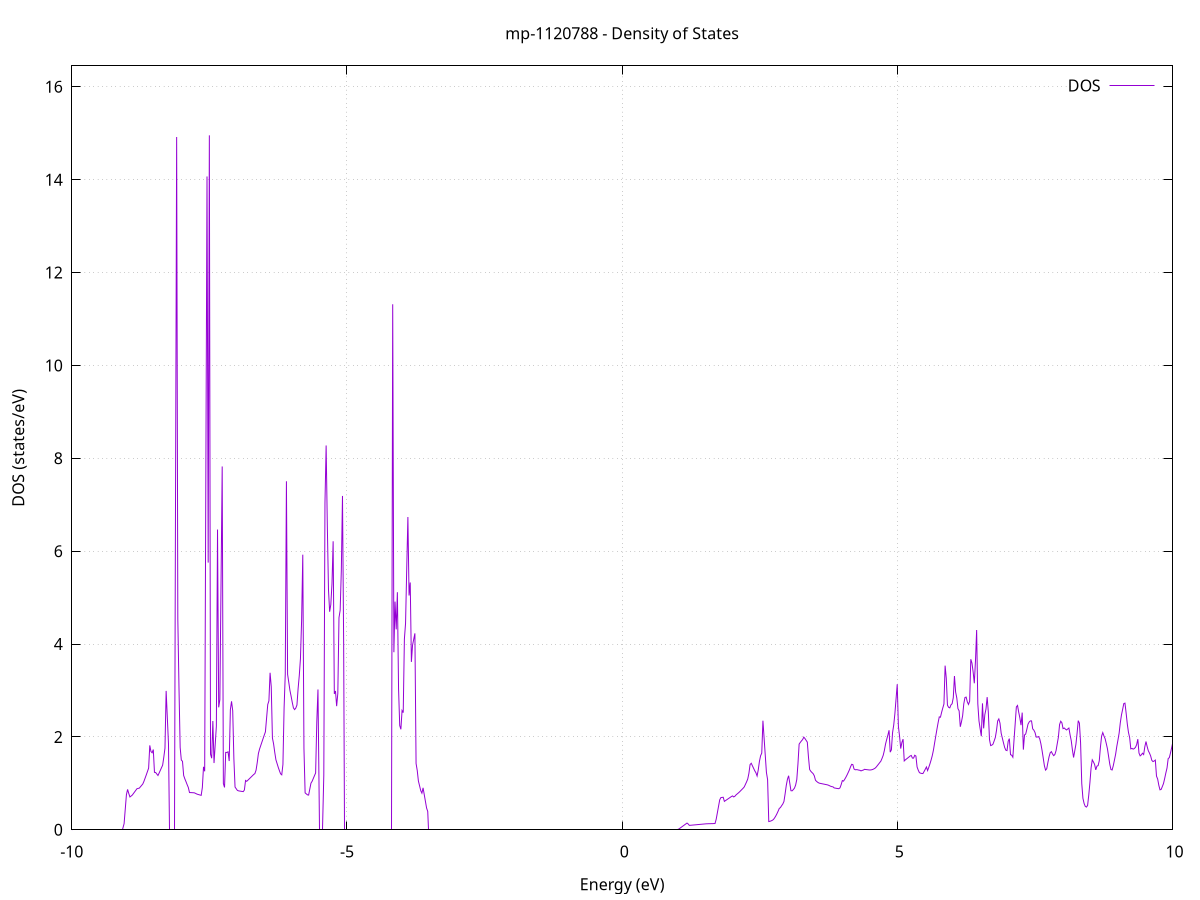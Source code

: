 set title 'mp-1120788 - Density of States'
set xlabel 'Energy (eV)'
set ylabel 'DOS (states/eV)'
set grid
set xrange [-10:10]
set yrange [0:16.450]
set xzeroaxis lt -1
set terminal png size 800,600
set output 'mp-1120788_dos_gnuplot.png'
plot '-' using 1:2 with lines title 'DOS'
-21.081600 0.000000
-21.060400 0.000000
-21.039200 0.000000
-21.018000 0.000000
-20.996800 0.000000
-20.975500 0.000000
-20.954300 0.000000
-20.933100 0.000000
-20.911900 0.000000
-20.890700 0.000000
-20.869400 0.000000
-20.848200 0.000000
-20.827000 0.000000
-20.805800 0.000000
-20.784600 0.000000
-20.763300 0.000000
-20.742100 0.000000
-20.720900 0.000000
-20.699700 0.000000
-20.678400 0.000000
-20.657200 0.000000
-20.636000 0.000000
-20.614800 0.000000
-20.593600 0.000000
-20.572300 0.000000
-20.551100 0.000000
-20.529900 0.000000
-20.508700 0.000000
-20.487500 0.000000
-20.466200 0.000000
-20.445000 0.000000
-20.423800 0.000000
-20.402600 0.000000
-20.381400 0.000000
-20.360100 0.000000
-20.338900 0.000000
-20.317700 0.000000
-20.296500 0.000000
-20.275300 0.000000
-20.254000 0.000000
-20.232800 0.000000
-20.211600 0.000000
-20.190400 0.000000
-20.169200 0.000000
-20.147900 0.000000
-20.126700 0.000000
-20.105500 0.000000
-20.084300 0.000000
-20.063100 0.000000
-20.041800 0.000000
-20.020600 0.000000
-19.999400 0.000000
-19.978200 0.000000
-19.957000 0.000000
-19.935700 0.000000
-19.914500 0.000000
-19.893300 0.000000
-19.872100 0.000000
-19.850800 0.000000
-19.829600 0.000000
-19.808400 0.000000
-19.787200 0.000000
-19.766000 0.000000
-19.744700 0.000000
-19.723500 0.000000
-19.702300 0.000000
-19.681100 0.000000
-19.659900 0.000000
-19.638600 0.000000
-19.617400 0.000000
-19.596200 0.000000
-19.575000 0.000000
-19.553800 0.000000
-19.532500 0.000000
-19.511300 0.000000
-19.490100 0.000000
-19.468900 0.000000
-19.447700 0.000000
-19.426400 0.000000
-19.405200 0.000000
-19.384000 0.000000
-19.362800 0.000000
-19.341600 0.000000
-19.320300 0.000000
-19.299100 0.000000
-19.277900 0.000000
-19.256700 0.000000
-19.235500 0.000000
-19.214200 0.000000
-19.193000 0.000000
-19.171800 0.000000
-19.150600 0.052800
-19.129400 0.634700
-19.108100 0.499700
-19.086900 0.553300
-19.065700 0.606900
-19.044500 0.614600
-19.023300 0.568400
-19.002000 0.590300
-18.980800 0.613700
-18.959600 0.637100
-18.938400 0.660500
-18.917100 0.644500
-18.895900 0.653300
-18.874700 0.662300
-18.853500 0.679500
-18.832300 0.696700
-18.811000 0.713800
-18.789800 0.729900
-18.768600 0.742500
-18.747400 0.760300
-18.726200 0.778100
-18.704900 0.795900
-18.683700 0.814100
-18.662500 0.832500
-18.641300 0.850900
-18.620100 0.892400
-18.598800 0.928400
-18.577600 0.961200
-18.556400 0.991300
-18.535200 1.021400
-18.514000 1.051400
-18.492700 1.081500
-18.471500 1.138800
-18.450300 1.246900
-18.429100 1.325100
-18.407900 1.406900
-18.386600 1.491400
-18.365400 1.575900
-18.344200 1.711400
-18.323000 2.967300
-18.301800 4.271000
-18.280500 3.860800
-18.259300 3.484400
-18.238100 4.563500
-18.216900 3.670700
-18.195700 3.838500
-18.174400 3.695200
-18.153200 14.939800
-18.132000 14.577700
-18.110800 0.000000
-18.089500 0.000000
-18.068300 0.000000
-18.047100 0.000000
-18.025900 0.000000
-18.004700 0.000000
-17.983400 0.000000
-17.962200 0.000000
-17.941000 0.000000
-17.919800 0.000000
-17.898600 0.000000
-17.877300 0.000000
-17.856100 0.000000
-17.834900 0.000000
-17.813700 0.000000
-17.792500 0.000000
-17.771200 0.000000
-17.750000 0.000000
-17.728800 0.000000
-17.707600 0.000000
-17.686400 0.000000
-17.665100 0.000000
-17.643900 0.000000
-17.622700 0.000000
-17.601500 0.000000
-17.580300 0.000000
-17.559000 0.000000
-17.537800 0.000000
-17.516600 0.000000
-17.495400 0.000000
-17.474200 0.000000
-17.452900 0.000000
-17.431700 0.000000
-17.410500 0.000000
-17.389300 0.000000
-17.368100 0.000000
-17.346800 0.000000
-17.325600 0.000000
-17.304400 0.000000
-17.283200 0.000000
-17.262000 0.000000
-17.240700 0.000000
-17.219500 0.000000
-17.198300 0.000000
-17.177100 0.000000
-17.155800 0.000000
-17.134600 0.000000
-17.113400 0.000000
-17.092200 0.000000
-17.071000 0.000000
-17.049700 0.000000
-17.028500 0.000000
-17.007300 0.000000
-16.986100 0.000000
-16.964900 0.000000
-16.943600 0.000000
-16.922400 0.000000
-16.901200 0.000000
-16.880000 0.000000
-16.858800 0.000000
-16.837500 0.000000
-16.816300 0.000000
-16.795100 0.000000
-16.773900 0.000000
-16.752700 0.000000
-16.731400 0.000000
-16.710200 0.000000
-16.689000 0.000000
-16.667800 0.000000
-16.646600 0.000000
-16.625300 0.000000
-16.604100 0.000000
-16.582900 0.000000
-16.561700 0.000000
-16.540500 0.000000
-16.519200 0.000000
-16.498000 0.000000
-16.476800 0.000000
-16.455600 0.000000
-16.434400 0.000000
-16.413100 0.000000
-16.391900 0.000000
-16.370700 0.000000
-16.349500 0.000000
-16.328200 0.000000
-16.307000 0.000000
-16.285800 0.000000
-16.264600 0.000000
-16.243400 0.000000
-16.222100 0.000000
-16.200900 0.000000
-16.179700 0.000000
-16.158500 0.000000
-16.137300 0.000000
-16.116000 0.000000
-16.094800 0.000000
-16.073600 0.000000
-16.052400 0.000000
-16.031200 0.000000
-16.009900 0.000000
-15.988700 0.000000
-15.967500 0.000000
-15.946300 0.000000
-15.925100 0.000000
-15.903800 0.000000
-15.882600 0.000000
-15.861400 0.000000
-15.840200 0.000000
-15.819000 0.000000
-15.797700 0.000000
-15.776500 0.000000
-15.755300 0.000000
-15.734100 0.000000
-15.712900 0.000000
-15.691600 0.000000
-15.670400 0.000000
-15.649200 0.000000
-15.628000 0.000000
-15.606800 0.000000
-15.585500 0.000000
-15.564300 0.000000
-15.543100 0.000000
-15.521900 0.000000
-15.500700 0.000000
-15.479400 0.000000
-15.458200 0.000000
-15.437000 0.000000
-15.415800 0.000000
-15.394500 0.000000
-15.373300 0.000000
-15.352100 0.000000
-15.330900 0.000000
-15.309700 0.000000
-15.288400 0.000000
-15.267200 0.000000
-15.246000 0.000000
-15.224800 0.000000
-15.203600 0.000000
-15.182300 0.000000
-15.161100 0.000000
-15.139900 0.000000
-15.118700 0.000000
-15.097500 0.000000
-15.076200 0.000000
-15.055000 0.000000
-15.033800 0.000000
-15.012600 0.000000
-14.991400 0.000000
-14.970100 0.000000
-14.948900 0.000000
-14.927700 0.000000
-14.906500 0.000000
-14.885300 0.000000
-14.864000 0.000000
-14.842800 0.000000
-14.821600 0.000000
-14.800400 0.000000
-14.779200 0.000000
-14.757900 0.000000
-14.736700 0.000000
-14.715500 0.000000
-14.694300 0.000000
-14.673100 0.000000
-14.651800 0.000000
-14.630600 0.000000
-14.609400 0.000000
-14.588200 0.000000
-14.566900 0.000000
-14.545700 0.000000
-14.524500 0.000000
-14.503300 0.000000
-14.482100 0.000000
-14.460800 0.000000
-14.439600 0.000000
-14.418400 0.000000
-14.397200 0.000000
-14.376000 0.000000
-14.354700 0.000000
-14.333500 0.000000
-14.312300 0.000000
-14.291100 0.000000
-14.269900 0.000000
-14.248600 0.000000
-14.227400 0.000000
-14.206200 0.000000
-14.185000 0.000000
-14.163800 0.000000
-14.142500 0.000000
-14.121300 0.000000
-14.100100 0.000000
-14.078900 0.000000
-14.057700 0.000000
-14.036400 0.000000
-14.015200 0.000000
-13.994000 0.000000
-13.972800 0.000000
-13.951600 0.000000
-13.930300 0.000000
-13.909100 0.000000
-13.887900 0.000000
-13.866700 0.000000
-13.845500 0.000000
-13.824200 0.000000
-13.803000 0.000000
-13.781800 0.000000
-13.760600 0.000000
-13.739400 0.000000
-13.718100 0.000000
-13.696900 0.000000
-13.675700 0.000000
-13.654500 0.000000
-13.633200 0.000000
-13.612000 0.000000
-13.590800 0.000000
-13.569600 0.000000
-13.548400 0.000000
-13.527100 0.000000
-13.505900 0.000000
-13.484700 0.000000
-13.463500 0.000000
-13.442300 0.000000
-13.421000 0.000000
-13.399800 0.000000
-13.378600 0.000000
-13.357400 0.000000
-13.336200 0.000000
-13.314900 0.000000
-13.293700 0.000000
-13.272500 0.000000
-13.251300 0.000000
-13.230100 0.000000
-13.208800 0.000000
-13.187600 0.000000
-13.166400 0.000000
-13.145200 0.000000
-13.124000 0.000000
-13.102700 0.000000
-13.081500 0.000000
-13.060300 0.000000
-13.039100 0.000000
-13.017900 0.000000
-12.996600 0.000000
-12.975400 0.000000
-12.954200 0.000000
-12.933000 0.000000
-12.911800 0.000000
-12.890500 0.000000
-12.869300 0.000000
-12.848100 0.000000
-12.826900 0.000000
-12.805600 0.000000
-12.784400 0.000000
-12.763200 0.000000
-12.742000 0.000000
-12.720800 0.000000
-12.699500 0.000000
-12.678300 0.000000
-12.657100 0.000000
-12.635900 0.000000
-12.614700 0.000000
-12.593400 0.000000
-12.572200 0.000000
-12.551000 0.000000
-12.529800 0.000000
-12.508600 0.000000
-12.487300 0.000000
-12.466100 0.000000
-12.444900 0.000000
-12.423700 0.000000
-12.402500 0.000000
-12.381200 0.000000
-12.360000 0.000000
-12.338800 0.000000
-12.317600 0.000000
-12.296400 0.000000
-12.275100 0.000000
-12.253900 0.000000
-12.232700 0.000000
-12.211500 0.000000
-12.190300 0.000000
-12.169000 0.000000
-12.147800 0.000000
-12.126600 0.000000
-12.105400 0.000000
-12.084200 0.000000
-12.062900 0.000000
-12.041700 0.000000
-12.020500 0.000000
-11.999300 0.000000
-11.978100 0.000000
-11.956800 0.000000
-11.935600 0.000000
-11.914400 0.000000
-11.893200 0.000000
-11.871900 0.000000
-11.850700 0.000000
-11.829500 0.000000
-11.808300 0.000000
-11.787100 0.000000
-11.765800 0.000000
-11.744600 0.000000
-11.723400 0.000000
-11.702200 0.000000
-11.681000 0.000000
-11.659700 0.000000
-11.638500 0.000000
-11.617300 0.000000
-11.596100 0.000000
-11.574900 0.000000
-11.553600 0.000000
-11.532400 0.000000
-11.511200 0.000000
-11.490000 0.000000
-11.468800 0.000000
-11.447500 0.000000
-11.426300 0.000000
-11.405100 0.000000
-11.383900 0.000000
-11.362700 0.000000
-11.341400 0.000000
-11.320200 0.000000
-11.299000 0.000000
-11.277800 0.000000
-11.256600 0.000000
-11.235300 0.000000
-11.214100 0.000000
-11.192900 0.000000
-11.171700 0.000000
-11.150500 0.000000
-11.129200 0.000000
-11.108000 0.000000
-11.086800 0.000000
-11.065600 0.000000
-11.044300 0.000000
-11.023100 0.000000
-11.001900 0.000000
-10.980700 0.000000
-10.959500 0.000000
-10.938200 0.000000
-10.917000 0.000000
-10.895800 0.000000
-10.874600 0.000000
-10.853400 0.000000
-10.832100 0.000000
-10.810900 0.000000
-10.789700 0.000000
-10.768500 0.000000
-10.747300 0.000000
-10.726000 0.000000
-10.704800 0.000000
-10.683600 0.000000
-10.662400 0.000000
-10.641200 0.000000
-10.619900 0.000000
-10.598700 0.000000
-10.577500 0.000000
-10.556300 0.000000
-10.535100 0.000000
-10.513800 0.000000
-10.492600 0.000000
-10.471400 0.000000
-10.450200 0.000000
-10.429000 0.000000
-10.407700 0.000000
-10.386500 0.000000
-10.365300 0.000000
-10.344100 0.000000
-10.322900 0.000000
-10.301600 0.000000
-10.280400 0.000000
-10.259200 0.000000
-10.238000 0.000000
-10.216800 0.000000
-10.195500 0.000000
-10.174300 0.000000
-10.153100 0.000000
-10.131900 0.000000
-10.110600 0.000000
-10.089400 0.000000
-10.068200 0.000000
-10.047000 0.000000
-10.025800 0.000000
-10.004500 0.000000
-9.983300 0.000000
-9.962100 0.000000
-9.940900 0.000000
-9.919700 0.000000
-9.898400 0.000000
-9.877200 0.000000
-9.856000 0.000000
-9.834800 0.000000
-9.813600 0.000000
-9.792300 0.000000
-9.771100 0.000000
-9.749900 0.000000
-9.728700 0.000000
-9.707500 0.000000
-9.686200 0.000000
-9.665000 0.000000
-9.643800 0.000000
-9.622600 0.000000
-9.601400 0.000000
-9.580100 0.000000
-9.558900 0.000000
-9.537700 0.000000
-9.516500 0.000000
-9.495300 0.000000
-9.474000 0.000000
-9.452800 0.000000
-9.431600 0.000000
-9.410400 0.000000
-9.389200 0.000000
-9.367900 0.000000
-9.346700 0.000000
-9.325500 0.000000
-9.304300 0.000000
-9.283000 0.000000
-9.261800 0.000000
-9.240600 0.000000
-9.219400 0.000000
-9.198200 0.000000
-9.176900 0.000000
-9.155700 0.000000
-9.134500 0.000000
-9.113300 0.000000
-9.092100 0.000000
-9.070800 0.000000
-9.049600 0.131200
-9.028400 0.445200
-9.007200 0.759200
-8.986000 0.868900
-8.964700 0.781300
-8.943500 0.706500
-8.922300 0.726200
-8.901100 0.746700
-8.879900 0.780900
-8.858600 0.815100
-8.837400 0.849300
-8.816200 0.883500
-8.795000 0.890900
-8.773800 0.896100
-8.752500 0.926000
-8.731300 0.955800
-8.710100 0.985700
-8.688900 1.043500
-8.667700 1.112900
-8.646400 1.182200
-8.625200 1.254500
-8.604000 1.327400
-8.582800 1.817300
-8.561600 1.684800
-8.540300 1.658200
-8.519100 1.727600
-8.497900 1.236800
-8.476700 1.234200
-8.455500 1.201100
-8.434200 1.169100
-8.413000 1.222500
-8.391800 1.278700
-8.370600 1.334900
-8.349300 1.391100
-8.328100 1.563200
-8.306900 1.756900
-8.285700 2.990200
-8.264500 2.423200
-8.243200 1.856200
-8.222000 0.000000
-8.200800 0.000000
-8.179600 0.000000
-8.158400 0.000000
-8.137100 0.000000
-8.115900 6.856300
-8.094700 14.917800
-8.073500 4.545000
-8.052300 3.060300
-8.031000 1.773400
-8.009800 1.501100
-7.988600 1.474900
-7.967400 1.168700
-7.946200 1.098200
-7.924900 1.035900
-7.903700 0.970500
-7.882500 0.910500
-7.861300 0.801900
-7.840100 0.800500
-7.818800 0.799200
-7.797600 0.797800
-7.776400 0.796400
-7.755200 0.786100
-7.734000 0.772600
-7.712700 0.763000
-7.691500 0.755800
-7.670300 0.748600
-7.649100 0.741400
-7.627900 0.908900
-7.606600 1.355400
-7.585400 1.258900
-7.564200 7.630500
-7.543000 14.069100
-7.521700 5.753700
-7.500500 14.954500
-7.479300 1.626900
-7.458100 1.540900
-7.436900 2.341400
-7.415600 1.436500
-7.394400 1.831600
-7.373200 2.226800
-7.352000 6.466100
-7.330800 2.636900
-7.309500 2.801100
-7.288300 5.309400
-7.267100 7.824100
-7.245900 0.995800
-7.224700 0.912300
-7.203400 1.666500
-7.182200 1.665200
-7.161000 1.678900
-7.139800 1.480500
-7.118600 2.586800
-7.097300 2.765500
-7.076100 2.563900
-7.054900 1.529000
-7.033700 0.920200
-7.012500 0.884200
-6.991200 0.848200
-6.970000 0.838000
-6.948800 0.833800
-6.927600 0.829700
-6.906400 0.825500
-6.885100 0.821400
-6.863900 0.856800
-6.842700 1.061800
-6.821500 1.043100
-6.800300 1.067800
-6.779000 1.092500
-6.757800 1.117200
-6.736600 1.141900
-6.715400 1.166600
-6.694200 1.191300
-6.672900 1.210300
-6.651700 1.284400
-6.630500 1.446500
-6.609300 1.642000
-6.588000 1.738500
-6.566800 1.813500
-6.545600 1.888400
-6.524400 1.963400
-6.503200 2.037400
-6.481900 2.108200
-6.460700 2.402700
-6.439500 2.697100
-6.418300 2.776700
-6.397100 3.380500
-6.375800 3.080300
-6.354600 1.978200
-6.333400 1.849700
-6.312200 1.667100
-6.291000 1.507200
-6.269700 1.425600
-6.248500 1.344100
-6.227300 1.272000
-6.206100 1.204700
-6.184900 1.183300
-6.163600 1.406500
-6.142400 2.627000
-6.121200 3.351400
-6.100000 7.504200
-6.078800 3.347800
-6.057500 3.176600
-6.036300 3.001400
-6.015100 2.876900
-5.993900 2.742100
-5.972700 2.623800
-5.951400 2.588100
-5.930200 2.620200
-5.909000 2.685600
-5.887800 3.040000
-5.866600 3.319900
-5.845300 3.686000
-5.824100 4.507400
-5.802900 5.924100
-5.781700 1.752400
-5.760400 0.794700
-5.739200 0.773500
-5.718000 0.752300
-5.696800 0.747200
-5.675600 0.876000
-5.654300 1.003200
-5.633100 1.044400
-5.611900 1.104200
-5.590700 1.163900
-5.569500 1.223600
-5.548200 2.325500
-5.527000 3.021200
-5.505800 0.000000
-5.484600 0.000000
-5.463400 0.000000
-5.442100 0.000000
-5.420900 1.176500
-5.399700 7.042300
-5.378500 8.275800
-5.357300 6.573200
-5.336000 5.172400
-5.314800 4.695400
-5.293600 4.848700
-5.272400 5.293800
-5.251200 6.213100
-5.229900 2.926000
-5.208700 2.988300
-5.187500 2.662200
-5.166300 2.936400
-5.145100 4.566800
-5.123800 4.725900
-5.102600 5.576900
-5.081400 7.189500
-5.060200 3.996200
-5.039000 0.000000
-5.017700 0.000000
-4.996500 0.000000
-4.975300 0.000000
-4.954100 0.000000
-4.932900 0.000000
-4.911600 0.000000
-4.890400 0.000000
-4.869200 0.000000
-4.848000 0.000000
-4.826700 0.000000
-4.805500 0.000000
-4.784300 0.000000
-4.763100 0.000000
-4.741900 0.000000
-4.720600 0.000000
-4.699400 0.000000
-4.678200 0.000000
-4.657000 0.000000
-4.635800 0.000000
-4.614500 0.000000
-4.593300 0.000000
-4.572100 0.000000
-4.550900 0.000000
-4.529700 0.000000
-4.508400 0.000000
-4.487200 0.000000
-4.466000 0.000000
-4.444800 0.000000
-4.423600 0.000000
-4.402300 0.000000
-4.381100 0.000000
-4.359900 0.000000
-4.338700 0.000000
-4.317500 0.000000
-4.296200 0.000000
-4.275000 0.000000
-4.253800 0.000000
-4.232600 0.000000
-4.211400 0.000000
-4.190100 0.000000
-4.168900 11.316300
-4.147700 3.823400
-4.126500 4.913900
-4.105300 4.315300
-4.084000 5.115900
-4.062800 3.041300
-4.041600 2.245200
-4.020400 2.163700
-3.999100 2.567900
-3.977900 2.523200
-3.956700 4.106500
-3.935500 4.443700
-3.914300 5.619200
-3.893000 6.735100
-3.871800 5.044900
-3.850600 5.325400
-3.829400 3.614900
-3.808200 3.976600
-3.786900 4.103100
-3.765700 4.229500
-3.744500 1.428200
-3.723300 1.277500
-3.702100 1.050100
-3.680800 0.946600
-3.659600 0.843200
-3.638400 0.788400
-3.617200 0.903000
-3.596000 0.758300
-3.574700 0.613500
-3.553500 0.468700
-3.532300 0.393800
-3.511100 0.000000
-3.489900 0.000000
-3.468600 0.000000
-3.447400 0.000000
-3.426200 0.000000
-3.405000 0.000000
-3.383800 0.000000
-3.362500 0.000000
-3.341300 0.000000
-3.320100 0.000000
-3.298900 0.000000
-3.277700 0.000000
-3.256400 0.000000
-3.235200 0.000000
-3.214000 0.000000
-3.192800 0.000000
-3.171600 0.000000
-3.150300 0.000000
-3.129100 0.000000
-3.107900 0.000000
-3.086700 0.000000
-3.065400 0.000000
-3.044200 0.000000
-3.023000 0.000000
-3.001800 0.000000
-2.980600 0.000000
-2.959300 0.000000
-2.938100 0.000000
-2.916900 0.000000
-2.895700 0.000000
-2.874500 0.000000
-2.853200 0.000000
-2.832000 0.000000
-2.810800 0.000000
-2.789600 0.000000
-2.768400 0.000000
-2.747100 0.000000
-2.725900 0.000000
-2.704700 0.000000
-2.683500 0.000000
-2.662300 0.000000
-2.641000 0.000000
-2.619800 0.000000
-2.598600 0.000000
-2.577400 0.000000
-2.556200 0.000000
-2.534900 0.000000
-2.513700 0.000000
-2.492500 0.000000
-2.471300 0.000000
-2.450100 0.000000
-2.428800 0.000000
-2.407600 0.000000
-2.386400 0.000000
-2.365200 0.000000
-2.344000 0.000000
-2.322700 0.000000
-2.301500 0.000000
-2.280300 0.000000
-2.259100 0.000000
-2.237800 0.000000
-2.216600 0.000000
-2.195400 0.000000
-2.174200 0.000000
-2.153000 0.000000
-2.131700 0.000000
-2.110500 0.000000
-2.089300 0.000000
-2.068100 0.000000
-2.046900 0.000000
-2.025600 0.000000
-2.004400 0.000000
-1.983200 0.000000
-1.962000 0.000000
-1.940800 0.000000
-1.919500 0.000000
-1.898300 0.000000
-1.877100 0.000000
-1.855900 0.000000
-1.834700 0.000000
-1.813400 0.000000
-1.792200 0.000000
-1.771000 0.000000
-1.749800 0.000000
-1.728600 0.000000
-1.707300 0.000000
-1.686100 0.000000
-1.664900 0.000000
-1.643700 0.000000
-1.622500 0.000000
-1.601200 0.000000
-1.580000 0.000000
-1.558800 0.000000
-1.537600 0.000000
-1.516400 0.000000
-1.495100 0.000000
-1.473900 0.000000
-1.452700 0.000000
-1.431500 0.000000
-1.410300 0.000000
-1.389000 0.000000
-1.367800 0.000000
-1.346600 0.000000
-1.325400 0.000000
-1.304100 0.000000
-1.282900 0.000000
-1.261700 0.000000
-1.240500 0.000000
-1.219300 0.000000
-1.198000 0.000000
-1.176800 0.000000
-1.155600 0.000000
-1.134400 0.000000
-1.113200 0.000000
-1.091900 0.000000
-1.070700 0.000000
-1.049500 0.000000
-1.028300 0.000000
-1.007100 0.000000
-0.985800 0.000000
-0.964600 0.000000
-0.943400 0.000000
-0.922200 0.000000
-0.901000 0.000000
-0.879700 0.000000
-0.858500 0.000000
-0.837300 0.000000
-0.816100 0.000000
-0.794900 0.000000
-0.773600 0.000000
-0.752400 0.000000
-0.731200 0.000000
-0.710000 0.000000
-0.688800 0.000000
-0.667500 0.000000
-0.646300 0.000000
-0.625100 0.000000
-0.603900 0.000000
-0.582700 0.000000
-0.561400 0.000000
-0.540200 0.000000
-0.519000 0.000000
-0.497800 0.000000
-0.476500 0.000000
-0.455300 0.000000
-0.434100 0.000000
-0.412900 0.000000
-0.391700 0.000000
-0.370400 0.000000
-0.349200 0.000000
-0.328000 0.000000
-0.306800 0.000000
-0.285600 0.000000
-0.264300 0.000000
-0.243100 0.000000
-0.221900 0.000000
-0.200700 0.000000
-0.179500 0.000000
-0.158200 0.000000
-0.137000 0.000000
-0.115800 0.000000
-0.094600 0.000000
-0.073400 0.000000
-0.052100 0.000000
-0.030900 0.000000
-0.009700 0.000000
0.011500 0.000000
0.032700 0.000000
0.054000 0.000000
0.075200 0.000000
0.096400 0.000000
0.117600 0.000000
0.138800 0.000000
0.160100 0.000000
0.181300 0.000000
0.202500 0.000000
0.223700 0.000000
0.244900 0.000000
0.266200 0.000000
0.287400 0.000000
0.308600 0.000000
0.329800 0.000000
0.351000 0.000000
0.372300 0.000000
0.393500 0.000000
0.414700 0.000000
0.435900 0.000000
0.457200 0.000000
0.478400 0.000000
0.499600 0.000000
0.520800 0.000000
0.542000 0.000000
0.563300 0.000000
0.584500 0.000000
0.605700 0.000000
0.626900 0.000000
0.648100 0.000000
0.669400 0.000000
0.690600 0.000000
0.711800 0.000000
0.733000 0.000000
0.754200 0.000000
0.775500 0.000000
0.796700 0.000000
0.817900 0.000000
0.839100 0.000000
0.860300 0.000000
0.881600 0.000000
0.902800 0.000000
0.924000 0.000000
0.945200 0.000000
0.966400 0.000000
0.987700 0.000000
1.008900 0.000000
1.030100 0.016100
1.051300 0.034500
1.072500 0.052800
1.093800 0.071200
1.115000 0.089500
1.136200 0.107900
1.157400 0.126200
1.178600 0.144500
1.199900 0.124900
1.221100 0.094600
1.242300 0.097000
1.263500 0.099300
1.284800 0.101700
1.306000 0.104000
1.327200 0.106400
1.348400 0.108700
1.369600 0.111100
1.390900 0.113400
1.412100 0.115800
1.433300 0.118100
1.454500 0.120500
1.475700 0.122800
1.497000 0.125200
1.518200 0.127500
1.539400 0.129300
1.560600 0.130000
1.581800 0.130700
1.603100 0.131400
1.624300 0.132100
1.645500 0.132800
1.666700 0.133400
1.687900 0.135100
1.709200 0.229400
1.730400 0.367700
1.751600 0.506000
1.772800 0.644300
1.794000 0.692700
1.815300 0.696500
1.836500 0.700300
1.857700 0.611600
1.878900 0.628900
1.900100 0.646200
1.921400 0.663400
1.942600 0.680700
1.963800 0.698000
1.985000 0.715300
2.006200 0.729100
2.027500 0.707200
2.048700 0.722100
2.069900 0.751200
2.091100 0.772500
2.112300 0.793800
2.133600 0.816800
2.154800 0.842400
2.176000 0.868000
2.197200 0.893600
2.218500 0.922900
2.239700 0.977100
2.260900 1.031300
2.282100 1.093400
2.303300 1.215800
2.324600 1.404000
2.345800 1.432000
2.367000 1.378300
2.388200 1.324600
2.409400 1.271000
2.430700 1.227800
2.451900 1.158400
2.473100 1.289500
2.494300 1.471800
2.515500 1.593600
2.536800 1.651300
2.558000 2.349100
2.579200 1.977400
2.600400 1.605800
2.621600 1.234100
2.642900 1.079700
2.664100 0.177000
2.685300 0.182500
2.706500 0.191300
2.727700 0.203200
2.749000 0.221500
2.770200 0.255500
2.791400 0.297200
2.812600 0.345500
2.833800 0.400100
2.855100 0.459700
2.876300 0.478300
2.897500 0.518100
2.918700 0.553700
2.939900 0.609300
2.961200 0.773300
2.982400 0.956100
3.003600 1.087700
3.024800 1.163700
3.046100 1.003400
3.067300 0.841400
3.088500 0.838400
3.109700 0.865100
3.130900 0.896300
3.152200 0.963200
3.173400 1.082700
3.194600 1.422100
3.215800 1.844300
3.237000 1.881100
3.258300 1.914000
3.279500 1.942800
3.300700 1.995200
3.321900 1.964900
3.343100 1.925700
3.364400 1.887300
3.385600 1.565300
3.406800 1.298100
3.428000 1.259400
3.449200 1.232800
3.470500 1.208500
3.491700 1.161900
3.512900 1.066700
3.534100 1.040800
3.555300 1.020600
3.576600 1.006200
3.597800 0.999700
3.619000 0.994500
3.640200 0.989300
3.661400 0.984100
3.682700 0.978900
3.703900 0.973700
3.725100 0.968600
3.746300 0.961100
3.767500 0.948900
3.788800 0.937100
3.810000 0.928700
3.831200 0.924600
3.852400 0.901600
3.873600 0.897000
3.894900 0.892100
3.916100 0.887500
3.937300 0.885200
3.958500 0.903000
3.979800 0.972600
4.001000 1.059200
4.022200 1.047600
4.043400 1.086100
4.064600 1.129800
4.085900 1.178900
4.107100 1.232400
4.128300 1.287500
4.149500 1.355000
4.170700 1.409500
4.192000 1.403300
4.213200 1.309900
4.234400 1.292200
4.255600 1.294900
4.276800 1.292500
4.298100 1.285300
4.319300 1.281200
4.340500 1.267700
4.361700 1.278600
4.382900 1.286000
4.404200 1.302100
4.425400 1.297800
4.446600 1.294600
4.467800 1.291500
4.489000 1.288100
4.510300 1.287800
4.531500 1.291600
4.552700 1.298700
4.573900 1.311100
4.595100 1.325500
4.616400 1.350400
4.637600 1.382000
4.658800 1.413900
4.680000 1.446200
4.701200 1.478400
4.722500 1.538100
4.743700 1.604200
4.764900 1.709600
4.786100 1.846800
4.807300 1.945800
4.828600 2.039700
4.849800 2.142900
4.871000 1.671300
4.892200 1.721200
4.913500 2.092200
4.934700 2.256300
4.955900 2.502900
4.977100 2.819300
4.998300 3.133900
5.019600 2.226300
5.040800 2.014000
5.062000 1.748400
5.083200 1.882200
5.104400 1.952000
5.125700 1.482200
5.146900 1.506300
5.168100 1.526100
5.189300 1.546100
5.210500 1.566400
5.231800 1.588200
5.253000 1.600700
5.274200 1.543600
5.295400 1.543900
5.316600 1.604900
5.337900 1.587200
5.359100 1.352700
5.380300 1.283300
5.401500 1.230100
5.422700 1.218600
5.444000 1.212500
5.465200 1.210400
5.486400 1.255500
5.507600 1.302400
5.528800 1.352500
5.550100 1.275200
5.571300 1.344400
5.592500 1.418200
5.613700 1.501600
5.634900 1.595900
5.656200 1.715200
5.677400 1.868400
5.698600 2.018700
5.719800 2.165500
5.741100 2.306300
5.762300 2.431000
5.783500 2.424000
5.804700 2.528300
5.825900 2.621200
5.847200 2.709100
5.868400 3.534400
5.889600 3.264400
5.910800 2.683200
5.932000 2.637200
5.953300 2.624900
5.974500 2.689500
5.995700 2.713700
6.016900 2.845200
6.038100 3.311200
6.059400 2.964600
6.080600 2.839100
6.101800 2.608600
6.123000 2.560500
6.144200 2.217800
6.165500 2.324500
6.186700 2.456700
6.207900 2.712600
6.229100 2.848500
6.250300 2.857500
6.271600 2.756400
6.292800 2.698700
6.314000 2.766200
6.335200 3.672400
6.356400 3.588400
6.377700 3.398100
6.398900 3.155100
6.420100 3.638500
6.441300 4.302000
6.462500 2.713000
6.483800 2.344700
6.505000 2.174100
6.526200 2.015000
6.547400 2.722900
6.568600 2.183400
6.589900 2.478100
6.611100 2.600300
6.632300 2.857300
6.653500 2.534700
6.674800 1.944100
6.696000 1.812500
6.717200 1.822500
6.738400 1.843600
6.759600 1.913500
6.780900 1.987700
6.802100 2.139800
6.823300 2.344000
6.844500 2.387400
6.865700 2.296200
6.887000 2.078600
6.908200 1.974100
6.929400 1.869200
6.950600 1.771500
6.971800 1.713500
6.993100 1.705000
7.014300 1.905300
7.035500 1.962600
7.056700 1.617300
7.077900 1.606000
7.099200 1.562300
7.120400 1.933000
7.141600 2.283600
7.162800 2.645300
7.184000 2.676800
7.205300 2.533100
7.226500 2.409400
7.247700 2.253000
7.268900 2.523300
7.290100 1.725800
7.311400 2.041500
7.332600 2.061600
7.353800 2.164900
7.375000 2.275500
7.396200 2.321200
7.417500 2.345100
7.438700 2.344700
7.459900 2.172900
7.481100 2.145600
7.502400 2.092800
7.523600 1.995800
7.544800 1.997400
7.566000 2.007200
7.587200 1.960000
7.608500 1.852500
7.629700 1.709500
7.650900 1.547000
7.672100 1.380700
7.693300 1.284700
7.714600 1.312600
7.735800 1.449300
7.757000 1.571200
7.778200 1.659800
7.799400 1.682800
7.820700 1.631400
7.841900 1.596000
7.863100 1.622200
7.884300 1.703800
7.905500 1.852400
7.926800 1.995500
7.948000 2.265300
7.969200 2.337600
7.990400 2.304400
8.011600 2.177700
8.032900 2.191400
8.054100 2.167700
8.075300 2.149200
8.096500 2.170700
8.117700 2.191000
8.139000 2.043900
8.160200 1.919600
8.181400 1.721000
8.202600 1.556600
8.223800 1.697600
8.245100 1.840500
8.266300 2.079700
8.287500 2.350000
8.308700 2.296300
8.329900 1.873000
8.351200 0.996000
8.372400 0.678200
8.393600 0.567300
8.414800 0.504200
8.436100 0.488900
8.457300 0.524300
8.478500 0.747300
8.499700 1.020100
8.520900 1.333900
8.542200 1.505700
8.563400 1.461300
8.584600 1.407000
8.605800 1.289700
8.627000 1.370300
8.648300 1.381400
8.669500 1.485500
8.690700 1.779800
8.711900 2.017000
8.733100 2.093000
8.754400 2.018900
8.775600 1.961800
8.796800 1.857000
8.818000 1.743500
8.839200 1.577600
8.860500 1.411000
8.881700 1.297600
8.902900 1.287400
8.924100 1.380400
8.945300 1.502100
8.966600 1.626600
8.987800 1.794200
9.009000 1.932900
9.030200 2.080000
9.051400 2.303200
9.072700 2.472500
9.093900 2.591500
9.115100 2.717600
9.136300 2.727300
9.157500 2.512200
9.178800 2.277700
9.200000 2.097100
9.221200 1.986200
9.242400 1.742300
9.263700 1.752100
9.284900 1.737000
9.306100 1.748500
9.327300 1.775800
9.348500 1.832800
9.369800 1.951600
9.391000 1.652500
9.412200 1.591300
9.433400 1.612900
9.454600 1.648300
9.475900 1.620300
9.497100 1.788200
9.518300 1.900100
9.539500 1.791900
9.560700 1.700700
9.582000 1.651100
9.603200 1.588600
9.624400 1.494800
9.645600 1.468500
9.666800 1.480700
9.688100 1.500800
9.709300 1.155400
9.730500 1.091500
9.751700 0.957000
9.772900 0.860000
9.794200 0.869900
9.815400 0.931500
9.836600 0.995800
9.857800 1.104500
9.879000 1.222600
9.900300 1.329900
9.921500 1.532500
9.942700 1.554400
9.963900 1.656800
9.985100 1.768800
10.006400 1.889300
10.027600 2.056600
10.048800 2.373600
10.070000 2.469200
10.091200 2.357500
10.112500 2.278000
10.133700 2.151800
10.154900 2.021000
10.176100 1.923300
10.197400 2.031700
10.218600 2.397600
10.239800 3.468500
10.261000 3.171300
10.282200 3.187100
10.303500 2.982700
10.324700 2.816500
10.345900 2.829800
10.367100 2.826700
10.388300 2.780500
10.409600 2.688100
10.430800 2.570300
10.452000 2.497500
10.473200 2.540100
10.494400 2.464900
10.515700 2.416500
10.536900 2.342500
10.558100 2.255500
10.579300 2.217600
10.600500 2.211500
10.621800 2.688300
10.643000 3.182200
10.664200 2.629300
10.685400 2.170400
10.706600 2.024000
10.727900 1.877300
10.749100 2.184800
10.770300 1.704700
10.791500 1.548100
10.812700 1.511000
10.834000 1.503600
10.855200 1.547900
10.876400 1.582700
10.897600 1.599700
10.918800 1.606500
10.940100 1.604600
10.961300 1.588300
10.982500 1.674700
11.003700 1.778600
11.025000 1.819400
11.046200 1.830000
11.067400 2.100600
11.088600 2.129400
11.109800 2.111400
11.131100 1.979500
11.152300 1.741600
11.173500 1.484000
11.194700 1.458400
11.215900 1.621100
11.237200 1.812900
11.258400 1.964400
11.279600 2.079600
11.300800 2.170500
11.322000 2.208700
11.343300 2.203200
11.364500 2.326100
11.385700 2.513300
11.406900 2.529100
11.428100 2.553600
11.449400 2.491200
11.470600 2.331000
11.491800 2.135200
11.513000 2.166100
11.534200 2.255500
11.555500 2.297700
11.576700 2.405000
11.597900 2.336600
11.619100 2.334500
11.640300 2.323600
11.661600 2.445400
11.682800 2.179400
11.704000 2.054900
11.725200 1.992800
11.746400 1.942000
11.767700 1.910500
11.788900 1.906700
11.810100 1.898800
11.831300 1.951200
11.852500 2.088400
11.873800 2.028700
11.895000 2.030300
11.916200 2.062900
11.937400 2.144700
11.958700 2.311400
11.979900 2.553300
12.001100 2.960900
12.022300 3.281100
12.043500 3.341400
12.064800 3.365100
12.086000 3.396000
12.107200 3.353700
12.128400 3.332800
12.149600 3.328500
12.170900 3.314400
12.192100 2.955300
12.213300 2.550100
12.234500 2.248800
12.255700 2.207900
12.277000 2.181700
12.298200 2.159500
12.319400 2.164100
12.340600 2.180800
12.361800 2.207800
12.383100 2.204000
12.404300 2.219200
12.425500 2.213600
12.446700 2.212100
12.467900 2.248000
12.489200 2.281800
12.510400 2.306600
12.531600 2.285600
12.552800 2.233200
12.574000 2.181100
12.595300 2.181900
12.616500 2.198700
12.637700 2.170800
12.658900 2.096600
12.680100 2.054300
12.701400 2.099300
12.722600 2.350000
12.743800 2.162900
12.765000 2.119500
12.786300 2.354300
12.807500 2.383800
12.828700 2.458100
12.849900 2.368700
12.871100 2.383700
12.892400 2.375900
12.913600 2.365300
12.934800 2.941400
12.956000 3.147100
12.977200 2.879500
12.998500 2.576600
13.019700 2.404100
13.040900 2.293000
13.062100 2.199300
13.083300 2.115500
13.104600 2.049300
13.125800 2.021500
13.147000 2.036500
13.168200 2.048800
13.189400 2.106500
13.210700 2.141300
13.231900 2.192900
13.253100 2.232100
13.274300 2.286200
13.295500 2.337700
13.316800 2.404400
13.338000 2.460500
13.359200 2.493500
13.380400 2.477700
13.401600 2.414900
13.422900 2.277400
13.444100 2.249000
13.465300 2.241700
13.486500 2.375100
13.507700 2.713000
13.529000 2.472900
13.550200 2.256900
13.571400 2.196000
13.592600 2.185200
13.613800 2.233700
13.635100 2.292000
13.656300 2.356300
13.677500 2.418500
13.698700 2.324400
13.720000 2.359400
13.741200 2.468300
13.762400 2.660700
13.783600 2.759000
13.804800 2.645300
13.826100 2.571300
13.847300 2.542100
13.868500 2.521400
13.889700 2.517400
13.910900 2.632100
13.932200 2.655800
13.953400 2.656900
13.974600 2.586800
13.995800 2.537300
14.017000 2.475300
14.038300 2.357600
14.059500 2.294100
14.080700 2.240900
14.101900 2.230500
14.123100 2.090000
14.144400 1.950500
14.165600 1.826800
14.186800 1.996400
14.208000 2.050000
14.229200 1.976900
14.250500 2.001600
14.271700 2.078400
14.292900 2.161000
14.314100 2.250300
14.335300 2.383800
14.356600 2.483000
14.377800 2.683100
14.399000 2.814800
14.420200 2.789700
14.441400 2.716600
14.462700 2.620900
14.483900 2.465500
14.505100 2.398100
14.526300 2.349200
14.547600 2.319200
14.568800 2.315300
14.590000 2.337800
14.611200 2.404200
14.632400 2.567000
14.653700 2.690400
14.674900 2.775100
14.696100 2.812400
14.717300 2.816900
14.738500 2.809000
14.759800 2.561600
14.781000 2.589600
14.802200 2.598300
14.823400 2.571100
14.844600 2.522700
14.865900 2.457500
14.887100 2.382000
14.908300 2.304300
14.929500 2.213300
14.950700 2.246500
14.972000 2.252700
14.993200 2.244100
15.014400 2.244700
15.035600 2.252500
15.056800 2.230000
15.078100 2.215000
15.099300 2.214800
15.120500 2.232500
15.141700 2.290800
15.162900 2.355800
15.184200 2.398300
15.205400 2.471300
15.226600 2.638500
15.247800 2.671400
15.269000 2.723100
15.290300 2.745400
15.311500 2.806600
15.332700 2.934200
15.353900 2.873600
15.375100 2.790300
15.396400 2.771300
15.417600 2.748100
15.438800 2.891500
15.460000 3.110900
15.481300 2.941400
15.502500 2.891800
15.523700 2.887300
15.544900 2.916500
15.566100 2.938200
15.587400 2.940500
15.608600 2.941100
15.629800 2.945800
15.651000 2.950800
15.672200 2.929300
15.693500 2.904500
15.714700 2.997100
15.735900 2.987600
15.757100 2.983600
15.778300 2.936200
15.799600 2.830800
15.820800 2.757900
15.842000 2.708900
15.863200 2.675200
15.884400 2.644700
15.905700 2.601800
15.926900 2.532200
15.948100 2.518400
15.969300 2.528000
15.990500 2.492500
16.011800 2.467000
16.033000 2.447000
16.054200 2.421300
16.075400 2.419900
16.096600 2.423500
16.117900 2.619400
16.139100 2.424400
16.160300 2.405800
16.181500 2.395600
16.202700 2.398800
16.224000 2.395600
16.245200 2.402700
16.266400 2.359200
16.287600 2.340900
16.308900 2.310800
16.330100 2.268800
16.351300 2.218200
16.372500 2.164400
16.393700 2.097800
16.415000 2.031000
16.436200 1.961400
16.457400 1.902900
16.478600 1.903800
16.499800 1.960400
16.521100 2.066700
16.542300 2.226600
16.563500 2.420300
16.584700 2.621000
16.605900 2.825000
16.627200 3.043400
16.648400 3.135600
16.669600 2.846900
16.690800 2.602800
16.712000 2.442400
16.733300 2.404100
16.754500 2.401200
16.775700 2.444300
16.796900 2.470500
16.818100 2.488200
16.839400 2.509500
16.860600 2.600100
16.881800 2.724500
16.903000 2.862500
16.924200 2.983000
16.945500 3.153200
16.966700 3.047600
16.987900 2.935200
17.009100 2.810700
17.030300 2.700700
17.051600 2.608800
17.072800 2.578100
17.094000 2.645700
17.115200 2.790300
17.136400 2.954800
17.157700 3.159000
17.178900 3.492400
17.200100 3.454000
17.221300 3.479000
17.242600 3.404500
17.263800 3.268200
17.285000 2.878400
17.306200 2.619800
17.327400 2.717800
17.348700 2.572000
17.369900 2.519000
17.391100 2.522100
17.412300 2.541200
17.433500 2.583100
17.454800 2.682400
17.476000 2.805600
17.497200 2.884700
17.518400 2.870000
17.539600 2.919700
17.560900 3.016300
17.582100 3.059100
17.603300 3.077900
17.624500 3.085600
17.645700 3.080900
17.667000 3.145500
17.688200 3.043600
17.709400 2.767600
17.730600 2.491300
17.751800 2.295100
17.773100 2.152700
17.794300 2.053800
17.815500 2.045600
17.836700 2.021000
17.857900 2.013500
17.879200 2.033700
17.900400 2.050700
17.921600 2.072700
17.942800 2.101600
17.964000 2.218300
17.985300 2.236600
18.006500 2.273300
18.027700 2.357700
18.048900 2.501800
18.070200 2.650900
18.091400 2.739000
18.112600 2.863900
18.133800 2.858500
18.155000 2.824800
18.176300 2.836700
18.197500 2.847500
18.218700 2.829900
18.239900 2.867800
18.261100 2.876500
18.282400 2.847200
18.303600 2.925500
18.324800 2.728700
18.346000 2.563200
18.367200 2.364700
18.388500 2.143800
18.409700 1.943400
18.430900 1.900500
18.452100 1.934100
18.473300 2.002700
18.494600 2.081000
18.515800 1.992400
18.537000 1.970400
18.558200 1.995900
18.579400 2.008500
18.600700 1.772700
18.621900 1.690000
18.643100 1.615300
18.664300 1.532900
18.685500 1.437800
18.706800 1.344300
18.728000 1.138900
18.749200 1.061600
18.770400 0.990400
18.791600 0.823200
18.812900 0.694200
18.834100 0.635500
18.855300 0.608300
18.876500 0.402600
18.897700 0.298200
18.919000 0.122000
18.940200 0.117400
18.961400 0.116900
18.982600 0.116500
19.003900 0.116300
19.025100 0.116200
19.046300 0.116200
19.067500 0.116400
19.088700 0.116700
19.110000 0.141900
19.131200 0.160200
19.152400 0.161500
19.173600 0.151700
19.194800 0.141000
19.216100 0.130500
19.237300 0.120100
19.258500 0.110000
19.279700 0.110000
19.300900 0.201200
19.322200 0.000000
19.343400 0.000000
19.364600 0.000000
19.385800 0.000000
19.407000 0.000000
19.428300 0.000000
19.449500 0.000000
19.470700 0.000000
19.491900 0.000000
19.513100 0.000000
19.534400 0.000000
19.555600 0.000000
19.576800 0.000000
19.598000 0.000000
19.619200 0.000000
19.640500 0.000000
19.661700 0.000000
19.682900 0.000000
19.704100 0.000000
19.725300 0.000000
19.746600 0.000000
19.767800 0.000000
19.789000 0.000000
19.810200 0.000000
19.831500 0.000000
19.852700 0.000000
19.873900 0.000000
19.895100 0.000000
19.916300 0.000000
19.937600 0.000000
19.958800 0.000000
19.980000 0.000000
20.001200 0.000000
20.022400 0.000000
20.043700 0.000000
20.064900 0.000000
20.086100 0.000000
20.107300 0.000000
20.128500 0.000000
20.149800 0.000000
20.171000 0.000000
20.192200 0.000000
20.213400 0.000000
20.234600 0.000000
20.255900 0.000000
20.277100 0.000000
20.298300 0.000000
20.319500 0.000000
20.340700 0.000000
20.362000 0.000000
20.383200 0.000000
20.404400 0.000000
20.425600 0.000000
20.446800 0.000000
20.468100 0.000000
20.489300 0.000000
20.510500 0.000000
20.531700 0.000000
20.552900 0.000000
20.574200 0.000000
20.595400 0.000000
20.616600 0.000000
20.637800 0.000000
20.659000 0.000000
20.680300 0.000000
20.701500 0.000000
20.722700 0.000000
20.743900 0.000000
20.765200 0.000000
20.786400 0.000000
20.807600 0.000000
20.828800 0.000000
20.850000 0.000000
20.871300 0.000000
20.892500 0.000000
20.913700 0.000000
20.934900 0.000000
20.956100 0.000000
20.977400 0.000000
20.998600 0.000000
21.019800 0.000000
21.041000 0.000000
21.062200 0.000000
21.083500 0.000000
21.104700 0.000000
21.125900 0.000000
21.147100 0.000000
21.168300 0.000000
21.189600 0.000000
21.210800 0.000000
21.232000 0.000000
21.253200 0.000000
21.274400 0.000000
21.295700 0.000000
21.316900 0.000000
21.338100 0.000000
21.359300 0.000000
e
